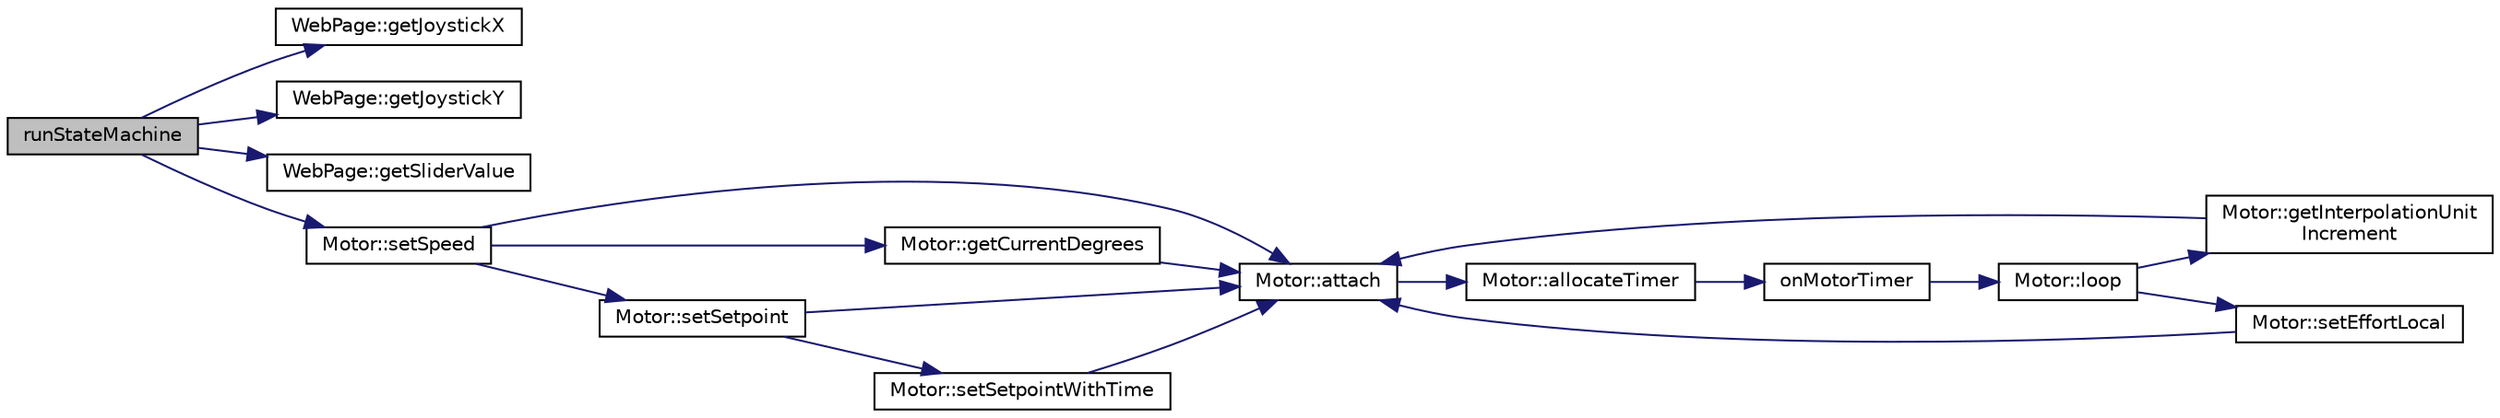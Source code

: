 digraph "runStateMachine"
{
 // LATEX_PDF_SIZE
  edge [fontname="Helvetica",fontsize="10",labelfontname="Helvetica",labelfontsize="10"];
  node [fontname="Helvetica",fontsize="10",shape=record];
  rankdir="LR";
  Node1 [label="runStateMachine",height=0.2,width=0.4,color="black", fillcolor="grey75", style="filled", fontcolor="black",tooltip=" "];
  Node1 -> Node2 [color="midnightblue",fontsize="10",style="solid",fontname="Helvetica"];
  Node2 [label="WebPage::getJoystickX",height=0.2,width=0.4,color="black", fillcolor="white", style="filled",URL="$classWebPage.html#acb85af5d59ce7b475daed9b8dff23e15",tooltip=" "];
  Node1 -> Node3 [color="midnightblue",fontsize="10",style="solid",fontname="Helvetica"];
  Node3 [label="WebPage::getJoystickY",height=0.2,width=0.4,color="black", fillcolor="white", style="filled",URL="$classWebPage.html#ad186168de72408c424553645f0753784",tooltip=" "];
  Node1 -> Node4 [color="midnightblue",fontsize="10",style="solid",fontname="Helvetica"];
  Node4 [label="WebPage::getSliderValue",height=0.2,width=0.4,color="black", fillcolor="white", style="filled",URL="$classWebPage.html#abae7b8e001129bcaeb8249f20a0cbab0",tooltip=" "];
  Node1 -> Node5 [color="midnightblue",fontsize="10",style="solid",fontname="Helvetica"];
  Node5 [label="Motor::setSpeed",height=0.2,width=0.4,color="black", fillcolor="white", style="filled",URL="$classMotor.html#ae102736b89a54891b9ed74d825d70da5",tooltip=" "];
  Node5 -> Node6 [color="midnightblue",fontsize="10",style="solid",fontname="Helvetica"];
  Node6 [label="Motor::attach",height=0.2,width=0.4,color="black", fillcolor="white", style="filled",URL="$classMotor.html#a1d359b5a58005e36f3eef43dcd929da7",tooltip="Attach the motors hardware."];
  Node6 -> Node7 [color="midnightblue",fontsize="10",style="solid",fontname="Helvetica"];
  Node7 [label="Motor::allocateTimer",height=0.2,width=0.4,color="black", fillcolor="white", style="filled",URL="$classMotor.html#aa5dbe98f9cbaebd430bf1b7841d4bbc0",tooltip=" "];
  Node7 -> Node8 [color="midnightblue",fontsize="10",style="solid",fontname="Helvetica"];
  Node8 [label="onMotorTimer",height=0.2,width=0.4,color="black", fillcolor="white", style="filled",URL="$Motor_8cpp.html#adb66b9c7a2544338725556bce116d5df",tooltip=" "];
  Node8 -> Node9 [color="midnightblue",fontsize="10",style="solid",fontname="Helvetica"];
  Node9 [label="Motor::loop",height=0.2,width=0.4,color="black", fillcolor="white", style="filled",URL="$classMotor.html#a2db9c1833fe2b9e5b1b1e4b9e5d4c4ee",tooltip=" "];
  Node9 -> Node10 [color="midnightblue",fontsize="10",style="solid",fontname="Helvetica"];
  Node10 [label="Motor::getInterpolationUnit\lIncrement",height=0.2,width=0.4,color="black", fillcolor="white", style="filled",URL="$classMotor.html#aee3b24180cc7221ab63e1c2c32363693",tooltip=" "];
  Node10 -> Node6 [color="midnightblue",fontsize="10",style="solid",fontname="Helvetica"];
  Node9 -> Node11 [color="midnightblue",fontsize="10",style="solid",fontname="Helvetica"];
  Node11 [label="Motor::setEffortLocal",height=0.2,width=0.4,color="black", fillcolor="white", style="filled",URL="$classMotor.html#adc069b762efb5288612fa03b00c86dbf",tooltip=" "];
  Node11 -> Node6 [color="midnightblue",fontsize="10",style="solid",fontname="Helvetica"];
  Node5 -> Node12 [color="midnightblue",fontsize="10",style="solid",fontname="Helvetica"];
  Node12 [label="Motor::getCurrentDegrees",height=0.2,width=0.4,color="black", fillcolor="white", style="filled",URL="$classMotor.html#a7a84e0d2676d7420219b6e7f67e69038",tooltip=" "];
  Node12 -> Node6 [color="midnightblue",fontsize="10",style="solid",fontname="Helvetica"];
  Node5 -> Node13 [color="midnightblue",fontsize="10",style="solid",fontname="Helvetica"];
  Node13 [label="Motor::setSetpoint",height=0.2,width=0.4,color="black", fillcolor="white", style="filled",URL="$classMotor.html#a10ffc9b2378be87665ef08a26db88ba3",tooltip=" "];
  Node13 -> Node6 [color="midnightblue",fontsize="10",style="solid",fontname="Helvetica"];
  Node13 -> Node14 [color="midnightblue",fontsize="10",style="solid",fontname="Helvetica"];
  Node14 [label="Motor::setSetpointWithTime",height=0.2,width=0.4,color="black", fillcolor="white", style="filled",URL="$classMotor.html#a9cdbe8186e8b6337e14743c4d2a37bc6",tooltip=" "];
  Node14 -> Node6 [color="midnightblue",fontsize="10",style="solid",fontname="Helvetica"];
}
